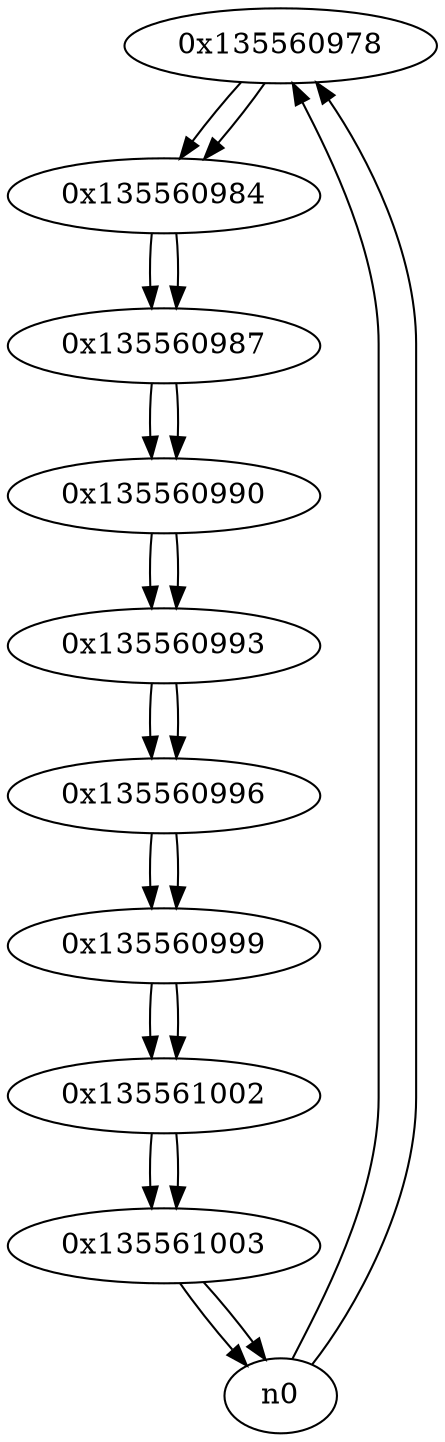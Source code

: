 digraph G{
/* nodes */
  n1 [label="0x135560978"]
  n2 [label="0x135560984"]
  n3 [label="0x135560987"]
  n4 [label="0x135560990"]
  n5 [label="0x135560993"]
  n6 [label="0x135560996"]
  n7 [label="0x135560999"]
  n8 [label="0x135561002"]
  n9 [label="0x135561003"]
/* edges */
n1 -> n2;
n0 -> n1;
n0 -> n1;
n2 -> n3;
n1 -> n2;
n3 -> n4;
n2 -> n3;
n4 -> n5;
n3 -> n4;
n5 -> n6;
n4 -> n5;
n6 -> n7;
n5 -> n6;
n7 -> n8;
n6 -> n7;
n8 -> n9;
n7 -> n8;
n9 -> n0;
n9 -> n0;
n8 -> n9;
}
